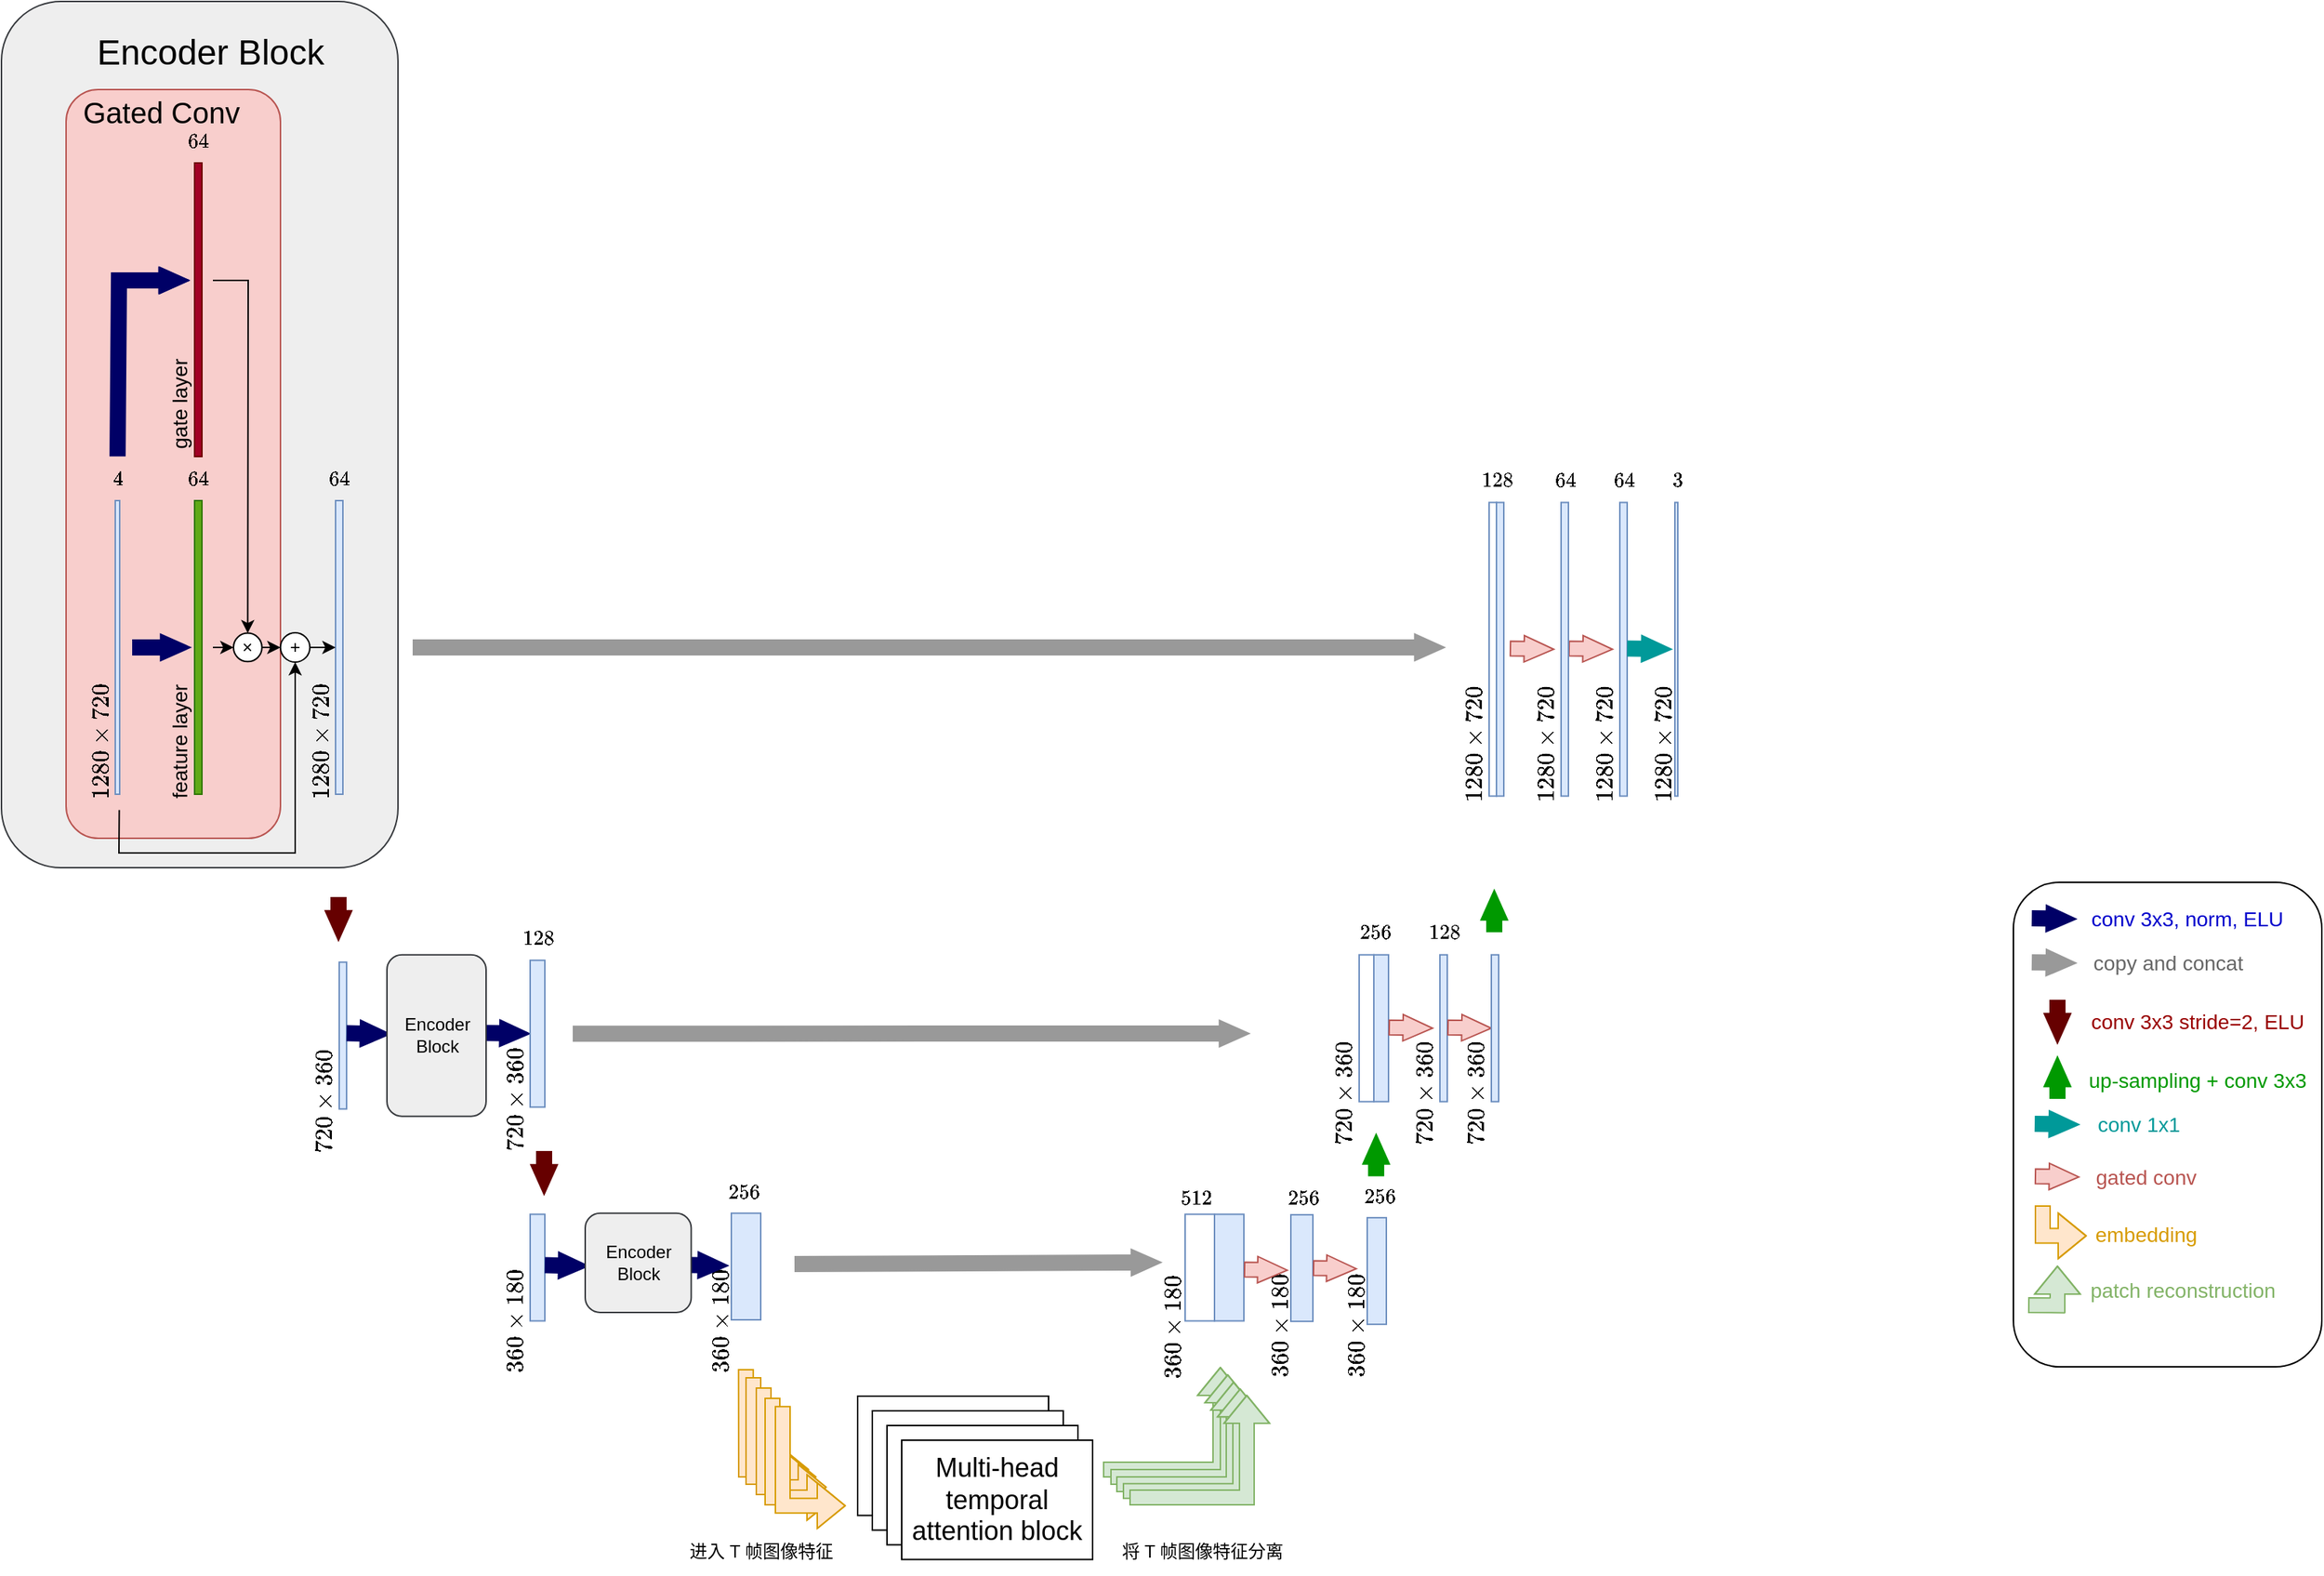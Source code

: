 <mxfile version="26.2.13">
  <diagram name="Page-1" id="Zg2J0i8kcsBhqcDElQuv">
    <mxGraphModel dx="2328" dy="1965" grid="1" gridSize="10" guides="1" tooltips="1" connect="1" arrows="1" fold="1" page="1" pageScale="1" pageWidth="850" pageHeight="1100" math="1" shadow="0">
      <root>
        <mxCell id="0" />
        <mxCell id="1" parent="0" />
        <mxCell id="Tz_JqktS7xw3t4ZceVOu-22" value="" style="rounded=1;whiteSpace=wrap;html=1;fillColor=#eeeeee;strokeColor=#36393d;" vertex="1" parent="1">
          <mxGeometry x="-90" y="-260" width="270" height="590" as="geometry" />
        </mxCell>
        <mxCell id="Tz_JqktS7xw3t4ZceVOu-44" value="" style="rounded=1;whiteSpace=wrap;html=1;fillColor=#f8cecc;strokeColor=#b85450;" vertex="1" parent="1">
          <mxGeometry x="-46" y="-200" width="146" height="510" as="geometry" />
        </mxCell>
        <mxCell id="Tz_JqktS7xw3t4ZceVOu-37" value="&lt;div style=&quot;font-size: 14px;&quot;&gt;$$360 \times 180$$&lt;/div&gt;" style="text;html=1;align=center;verticalAlign=middle;resizable=0;points=[];autosize=1;strokeColor=none;fillColor=none;rotation=-90;" vertex="1" parent="1">
          <mxGeometry x="325" y="624.12" width="150" height="30" as="geometry" />
        </mxCell>
        <mxCell id="kov3exJGOiLsOatTBzYe-371" value="" style="rounded=1;whiteSpace=wrap;html=1;fillColor=none;" parent="1" vertex="1">
          <mxGeometry x="1280" y="340" width="210" height="330" as="geometry" />
        </mxCell>
        <mxCell id="kov3exJGOiLsOatTBzYe-10" value="" style="shape=flexArrow;endArrow=classic;html=1;rounded=0;fillColor=#000066;strokeColor=#000066;endWidth=7;endSize=6.38;" parent="1" edge="1">
          <mxGeometry width="50" height="50" relative="1" as="geometry">
            <mxPoint x="-1" y="180" as="sourcePoint" />
            <mxPoint x="39" y="180" as="targetPoint" />
          </mxGeometry>
        </mxCell>
        <mxCell id="kov3exJGOiLsOatTBzYe-54" value="" style="shape=flexArrow;endArrow=classic;html=1;rounded=0;fillColor=#000066;strokeColor=#000066;endWidth=7;endSize=6.38;entryX=0;entryY=0.5;entryDx=0;entryDy=0;" parent="1" edge="1">
          <mxGeometry width="50" height="50" relative="1" as="geometry">
            <mxPoint x="240" y="442.62" as="sourcePoint" />
            <mxPoint x="270" y="443.12" as="targetPoint" />
          </mxGeometry>
        </mxCell>
        <mxCell id="kov3exJGOiLsOatTBzYe-76" value="" style="shape=flexArrow;endArrow=classic;html=1;rounded=0;fillColor=#999999;strokeColor=#999999;endWidth=7;endSize=6.38;entryX=0.942;entryY=-0.167;entryDx=0;entryDy=0;entryPerimeter=0;" parent="1" edge="1" target="kov3exJGOiLsOatTBzYe-335">
          <mxGeometry width="50" height="50" relative="1" as="geometry">
            <mxPoint x="190" y="180" as="sourcePoint" />
            <mxPoint x="800" y="180" as="targetPoint" />
          </mxGeometry>
        </mxCell>
        <mxCell id="kov3exJGOiLsOatTBzYe-89" value="$$128$$" style="text;html=1;align=center;verticalAlign=middle;resizable=0;points=[];autosize=1;strokeColor=none;fillColor=none;rotation=0;" parent="1" vertex="1">
          <mxGeometry x="240" y="363.12" width="70" height="30" as="geometry" />
        </mxCell>
        <mxCell id="kov3exJGOiLsOatTBzYe-91" value="&lt;div style=&quot;font-size: 14px;&quot;&gt;$$720\times 360$$&lt;/div&gt;" style="text;html=1;align=center;verticalAlign=middle;resizable=0;points=[];autosize=1;strokeColor=none;fillColor=none;rotation=-90;" parent="1" vertex="1">
          <mxGeometry x="60" y="474.37" width="140" height="30" as="geometry" />
        </mxCell>
        <mxCell id="kov3exJGOiLsOatTBzYe-102" value="" style="shape=flexArrow;endArrow=classic;html=1;rounded=0;fillColor=#999999;strokeColor=#999999;endWidth=7;endSize=6.38;" parent="1" edge="1">
          <mxGeometry width="50" height="50" relative="1" as="geometry">
            <mxPoint x="299" y="443.12" as="sourcePoint" />
            <mxPoint x="760" y="443" as="targetPoint" />
          </mxGeometry>
        </mxCell>
        <mxCell id="kov3exJGOiLsOatTBzYe-146" value="" style="rounded=0;whiteSpace=wrap;html=1;fillColor=#FFFFFF;strokeColor=#6c8ebf;" parent="1" vertex="1">
          <mxGeometry x="923" y="81.25" width="5" height="200" as="geometry" />
        </mxCell>
        <mxCell id="kov3exJGOiLsOatTBzYe-149" value="" style="rounded=0;whiteSpace=wrap;html=1;fillColor=#dae8fc;strokeColor=#6c8ebf;" parent="1" vertex="1">
          <mxGeometry x="270" y="393.12" width="10" height="100" as="geometry" />
        </mxCell>
        <mxCell id="kov3exJGOiLsOatTBzYe-150" value="&lt;div style=&quot;font-size: 14px;&quot;&gt;$$720\times 360$$&lt;/div&gt;" style="text;html=1;align=center;verticalAlign=middle;resizable=0;points=[];autosize=1;strokeColor=none;fillColor=none;rotation=-90;" parent="1" vertex="1">
          <mxGeometry x="190" y="473.12" width="140" height="30" as="geometry" />
        </mxCell>
        <mxCell id="kov3exJGOiLsOatTBzYe-176" value="" style="rounded=0;whiteSpace=wrap;html=1;fillColor=#dae8fc;strokeColor=#6c8ebf;" parent="1" vertex="1">
          <mxGeometry x="140" y="394.37" width="5" height="100" as="geometry" />
        </mxCell>
        <mxCell id="kov3exJGOiLsOatTBzYe-294" value="" style="rounded=0;whiteSpace=wrap;html=1;fillColor=#FFFFFF;strokeColor=#6c8ebf;" parent="1" vertex="1">
          <mxGeometry x="834.5" y="389.37" width="10" height="100" as="geometry" />
        </mxCell>
        <mxCell id="kov3exJGOiLsOatTBzYe-295" value="" style="rounded=0;whiteSpace=wrap;html=1;fillColor=#dae8fc;strokeColor=#6c8ebf;" parent="1" vertex="1">
          <mxGeometry x="844.5" y="389.37" width="10" height="100" as="geometry" />
        </mxCell>
        <mxCell id="kov3exJGOiLsOatTBzYe-296" value="$$256$$" style="text;html=1;align=center;verticalAlign=middle;resizable=0;points=[];autosize=1;strokeColor=none;fillColor=none;rotation=0;" parent="1" vertex="1">
          <mxGeometry x="809.5" y="359.37" width="70" height="30" as="geometry" />
        </mxCell>
        <mxCell id="kov3exJGOiLsOatTBzYe-297" value="&lt;div style=&quot;font-size: 14px;&quot;&gt;$$720\times 360$$&lt;/div&gt;" style="text;html=1;align=center;verticalAlign=middle;resizable=0;points=[];autosize=1;strokeColor=none;fillColor=none;rotation=-90;" parent="1" vertex="1">
          <mxGeometry x="754.5" y="469.37" width="140" height="30" as="geometry" />
        </mxCell>
        <mxCell id="kov3exJGOiLsOatTBzYe-298" value="" style="shape=flexArrow;endArrow=classic;html=1;rounded=0;fillColor=#f8cecc;strokeColor=#b85450;endWidth=7;endSize=6.38;entryX=0;entryY=0.5;entryDx=0;entryDy=0;" parent="1" edge="1">
          <mxGeometry width="50" height="50" relative="1" as="geometry">
            <mxPoint x="854.5" y="438.87" as="sourcePoint" />
            <mxPoint x="885" y="439.37" as="targetPoint" />
          </mxGeometry>
        </mxCell>
        <mxCell id="kov3exJGOiLsOatTBzYe-302" value="&lt;div style=&quot;font-size: 14px;&quot;&gt;$$720\times 360$$&lt;/div&gt;" style="text;html=1;align=center;verticalAlign=middle;resizable=0;points=[];autosize=1;strokeColor=none;fillColor=none;rotation=-90;" parent="1" vertex="1">
          <mxGeometry x="809.5" y="469.37" width="140" height="30" as="geometry" />
        </mxCell>
        <mxCell id="kov3exJGOiLsOatTBzYe-309" value="" style="rounded=0;whiteSpace=wrap;html=1;fillColor=#dae8fc;strokeColor=#6c8ebf;" parent="1" vertex="1">
          <mxGeometry x="889.5" y="389.37" width="5" height="100" as="geometry" />
        </mxCell>
        <mxCell id="kov3exJGOiLsOatTBzYe-311" value="$$128$$" style="text;html=1;align=center;verticalAlign=middle;resizable=0;points=[];autosize=1;strokeColor=none;fillColor=none;rotation=0;" parent="1" vertex="1">
          <mxGeometry x="857" y="359.37" width="70" height="30" as="geometry" />
        </mxCell>
        <mxCell id="kov3exJGOiLsOatTBzYe-312" value="" style="shape=flexArrow;endArrow=classic;html=1;rounded=0;fillColor=#f8cecc;strokeColor=#b85450;endWidth=7;endSize=6.38;entryX=0;entryY=0.5;entryDx=0;entryDy=0;" parent="1" edge="1">
          <mxGeometry width="50" height="50" relative="1" as="geometry">
            <mxPoint x="894.5" y="438.87" as="sourcePoint" />
            <mxPoint x="925" y="439.37" as="targetPoint" />
          </mxGeometry>
        </mxCell>
        <mxCell id="kov3exJGOiLsOatTBzYe-321" value="&lt;div style=&quot;font-size: 14px;&quot;&gt;$$720\times 360$$&lt;/div&gt;" style="text;html=1;align=center;verticalAlign=middle;resizable=0;points=[];autosize=1;strokeColor=none;fillColor=none;rotation=-90;" parent="1" vertex="1">
          <mxGeometry x="844.5" y="469.37" width="140" height="30" as="geometry" />
        </mxCell>
        <mxCell id="kov3exJGOiLsOatTBzYe-322" value="" style="rounded=0;whiteSpace=wrap;html=1;fillColor=#dae8fc;strokeColor=#6c8ebf;" parent="1" vertex="1">
          <mxGeometry x="924.5" y="389.37" width="5" height="100" as="geometry" />
        </mxCell>
        <mxCell id="kov3exJGOiLsOatTBzYe-326" value="" style="rounded=0;whiteSpace=wrap;html=1;fillColor=#dae8fc;strokeColor=#6c8ebf;" parent="1" vertex="1">
          <mxGeometry x="928" y="81.25" width="5" height="200" as="geometry" />
        </mxCell>
        <mxCell id="kov3exJGOiLsOatTBzYe-327" value="" style="shape=flexArrow;endArrow=classic;html=1;rounded=0;fillColor=#009900;strokeColor=#009900;endWidth=7;endSize=6.38;" parent="1" edge="1">
          <mxGeometry width="50" height="50" relative="1" as="geometry">
            <mxPoint x="926.5" y="374" as="sourcePoint" />
            <mxPoint x="926.5" y="345" as="targetPoint" />
          </mxGeometry>
        </mxCell>
        <mxCell id="kov3exJGOiLsOatTBzYe-329" value="$$128$$" style="text;html=1;align=center;verticalAlign=middle;resizable=0;points=[];autosize=1;strokeColor=none;fillColor=none;rotation=0;" parent="1" vertex="1">
          <mxGeometry x="893" y="51.25" width="70" height="30" as="geometry" />
        </mxCell>
        <mxCell id="kov3exJGOiLsOatTBzYe-331" value="" style="shape=flexArrow;endArrow=classic;html=1;rounded=0;fillColor=#f8cecc;strokeColor=#b85450;endWidth=7;endSize=6.38;entryX=0;entryY=0.5;entryDx=0;entryDy=0;" parent="1" edge="1">
          <mxGeometry width="50" height="50" relative="1" as="geometry">
            <mxPoint x="937" y="180.75" as="sourcePoint" />
            <mxPoint x="967.5" y="181.25" as="targetPoint" />
          </mxGeometry>
        </mxCell>
        <mxCell id="kov3exJGOiLsOatTBzYe-334" value="" style="shape=flexArrow;endArrow=classic;html=1;rounded=0;fillColor=#f8cecc;strokeColor=#b85450;endWidth=7;endSize=6.38;entryX=0;entryY=0.5;entryDx=0;entryDy=0;" parent="1" edge="1">
          <mxGeometry width="50" height="50" relative="1" as="geometry">
            <mxPoint x="977" y="180.75" as="sourcePoint" />
            <mxPoint x="1007.5" y="181.25" as="targetPoint" />
          </mxGeometry>
        </mxCell>
        <mxCell id="kov3exJGOiLsOatTBzYe-335" value="&lt;span style=&quot;font-size: 14px;&quot;&gt;$$1280 \times 720$$&lt;/span&gt;" style="text;html=1;align=center;verticalAlign=middle;resizable=0;points=[];autosize=1;strokeColor=none;fillColor=none;rotation=-90;" parent="1" vertex="1">
          <mxGeometry x="838" y="231.25" width="150" height="30" as="geometry" />
        </mxCell>
        <mxCell id="kov3exJGOiLsOatTBzYe-339" value="" style="rounded=0;whiteSpace=wrap;html=1;fillColor=#dae8fc;strokeColor=#6c8ebf;" parent="1" vertex="1">
          <mxGeometry x="972" y="81.25" width="5" height="200" as="geometry" />
        </mxCell>
        <mxCell id="kov3exJGOiLsOatTBzYe-340" value="&lt;span style=&quot;font-size: 14px;&quot;&gt;$$1280 \times 720$$&lt;/span&gt;" style="text;html=1;align=center;verticalAlign=middle;resizable=0;points=[];autosize=1;strokeColor=none;fillColor=none;rotation=-90;" parent="1" vertex="1">
          <mxGeometry x="887" y="231.25" width="150" height="30" as="geometry" />
        </mxCell>
        <mxCell id="kov3exJGOiLsOatTBzYe-344" value="&lt;span style=&quot;font-size: 14px;&quot;&gt;$$1280 \times 720$$&lt;/span&gt;" style="text;html=1;align=center;verticalAlign=middle;resizable=0;points=[];autosize=1;strokeColor=none;fillColor=none;rotation=-90;" parent="1" vertex="1">
          <mxGeometry x="927" y="231.25" width="150" height="30" as="geometry" />
        </mxCell>
        <mxCell id="kov3exJGOiLsOatTBzYe-345" value="" style="rounded=0;whiteSpace=wrap;html=1;fillColor=#dae8fc;strokeColor=#6c8ebf;" parent="1" vertex="1">
          <mxGeometry x="1012" y="81.25" width="5" height="200" as="geometry" />
        </mxCell>
        <mxCell id="kov3exJGOiLsOatTBzYe-349" value="" style="shape=flexArrow;endArrow=classic;html=1;rounded=0;fillColor=#009999;strokeColor=#009999;endWidth=7;endSize=6.38;entryX=0;entryY=0.5;entryDx=0;entryDy=0;" parent="1" edge="1">
          <mxGeometry width="50" height="50" relative="1" as="geometry">
            <mxPoint x="1017" y="180.75" as="sourcePoint" />
            <mxPoint x="1047.5" y="181.25" as="targetPoint" />
          </mxGeometry>
        </mxCell>
        <mxCell id="kov3exJGOiLsOatTBzYe-350" value="" style="rounded=0;whiteSpace=wrap;html=1;fillColor=#dae8fc;strokeColor=#6c8ebf;" parent="1" vertex="1">
          <mxGeometry x="1049.5" y="81.25" width="2" height="200" as="geometry" />
        </mxCell>
        <mxCell id="kov3exJGOiLsOatTBzYe-351" value="$$64$$" style="text;html=1;align=center;verticalAlign=middle;resizable=0;points=[];autosize=1;strokeColor=none;fillColor=none;rotation=0;" parent="1" vertex="1">
          <mxGeometry x="944.5" y="51.25" width="60" height="30" as="geometry" />
        </mxCell>
        <mxCell id="kov3exJGOiLsOatTBzYe-352" value="$$64$$" style="text;html=1;align=center;verticalAlign=middle;resizable=0;points=[];autosize=1;strokeColor=none;fillColor=none;rotation=0;" parent="1" vertex="1">
          <mxGeometry x="984.5" y="51.25" width="60" height="30" as="geometry" />
        </mxCell>
        <mxCell id="kov3exJGOiLsOatTBzYe-353" value="$$3$$" style="text;html=1;align=center;verticalAlign=middle;resizable=0;points=[];autosize=1;strokeColor=none;fillColor=none;rotation=0;" parent="1" vertex="1">
          <mxGeometry x="1020.5" y="51.25" width="60" height="30" as="geometry" />
        </mxCell>
        <mxCell id="kov3exJGOiLsOatTBzYe-354" value="" style="shape=flexArrow;endArrow=classic;html=1;rounded=0;fillColor=#000066;strokeColor=#000066;endWidth=7;endSize=6.38;entryX=0;entryY=0.5;entryDx=0;entryDy=0;" parent="1" edge="1">
          <mxGeometry width="50" height="50" relative="1" as="geometry">
            <mxPoint x="1292.5" y="364.5" as="sourcePoint" />
            <mxPoint x="1323" y="365" as="targetPoint" />
          </mxGeometry>
        </mxCell>
        <mxCell id="kov3exJGOiLsOatTBzYe-355" value="" style="shape=flexArrow;endArrow=classic;html=1;rounded=0;fillColor=#999999;strokeColor=#999999;endWidth=7;endSize=6.38;entryX=0;entryY=0.5;entryDx=0;entryDy=0;" parent="1" edge="1">
          <mxGeometry width="50" height="50" relative="1" as="geometry">
            <mxPoint x="1292.5" y="394.5" as="sourcePoint" />
            <mxPoint x="1323" y="395" as="targetPoint" />
          </mxGeometry>
        </mxCell>
        <mxCell id="kov3exJGOiLsOatTBzYe-357" value="" style="shape=flexArrow;endArrow=classic;html=1;rounded=0;fillColor=#660000;strokeColor=#660000;endWidth=7;endSize=6.38;" parent="1" edge="1">
          <mxGeometry width="50" height="50" relative="1" as="geometry">
            <mxPoint x="1310" y="420" as="sourcePoint" />
            <mxPoint x="1310" y="450" as="targetPoint" />
          </mxGeometry>
        </mxCell>
        <mxCell id="kov3exJGOiLsOatTBzYe-358" value="" style="shape=flexArrow;endArrow=classic;html=1;rounded=0;fillColor=#009900;strokeColor=#009900;endWidth=7;endSize=6.38;" parent="1" edge="1">
          <mxGeometry width="50" height="50" relative="1" as="geometry">
            <mxPoint x="1310" y="487.5" as="sourcePoint" />
            <mxPoint x="1310" y="458.5" as="targetPoint" />
          </mxGeometry>
        </mxCell>
        <mxCell id="kov3exJGOiLsOatTBzYe-359" value="" style="shape=flexArrow;endArrow=classic;html=1;rounded=0;fillColor=#009999;strokeColor=#009999;endWidth=7;endSize=6.38;entryX=0;entryY=0.5;entryDx=0;entryDy=0;" parent="1" edge="1">
          <mxGeometry width="50" height="50" relative="1" as="geometry">
            <mxPoint x="1294.5" y="504.5" as="sourcePoint" />
            <mxPoint x="1325" y="505" as="targetPoint" />
          </mxGeometry>
        </mxCell>
        <mxCell id="kov3exJGOiLsOatTBzYe-362" value="&lt;span style=&quot;font-size: 14px;&quot;&gt;$$1280 \times 720$$&lt;/span&gt;" style="text;html=1;align=center;verticalAlign=middle;resizable=0;points=[];autosize=1;strokeColor=none;fillColor=none;rotation=-90;" parent="1" vertex="1">
          <mxGeometry x="967" y="231.25" width="150" height="30" as="geometry" />
        </mxCell>
        <mxCell id="kov3exJGOiLsOatTBzYe-363" value="&lt;font color=&quot;#0000cc&quot; style=&quot;font-size: 14px;&quot;&gt;conv 3x3, norm, ELU&lt;/font&gt;" style="text;html=1;align=center;verticalAlign=middle;resizable=0;points=[];autosize=1;strokeColor=none;fillColor=none;" parent="1" vertex="1">
          <mxGeometry x="1322.5" y="350" width="150" height="30" as="geometry" />
        </mxCell>
        <mxCell id="kov3exJGOiLsOatTBzYe-364" value="&lt;font style=&quot;font-size: 14px;&quot; color=&quot;#666666&quot;&gt;copy and concat&lt;br&gt;&lt;/font&gt;" style="text;html=1;align=center;verticalAlign=middle;resizable=0;points=[];autosize=1;strokeColor=none;fillColor=none;" parent="1" vertex="1">
          <mxGeometry x="1320" y="380" width="130" height="30" as="geometry" />
        </mxCell>
        <mxCell id="kov3exJGOiLsOatTBzYe-365" value="&lt;font color=&quot;#990000&quot; style=&quot;font-size: 14px;&quot;&gt;conv 3x3 stride=2, ELU&lt;/font&gt;&lt;font color=&quot;#990000&quot; style=&quot;font-size: 14px;&quot;&gt;&lt;br&gt;&lt;/font&gt;" style="text;html=1;align=center;verticalAlign=middle;resizable=0;points=[];autosize=1;strokeColor=none;fillColor=none;" parent="1" vertex="1">
          <mxGeometry x="1320" y="420" width="170" height="30" as="geometry" />
        </mxCell>
        <mxCell id="kov3exJGOiLsOatTBzYe-366" value="&lt;font color=&quot;#009900&quot; style=&quot;font-size: 14px;&quot;&gt;up-sampling + conv 3x3&lt;/font&gt;" style="text;html=1;align=center;verticalAlign=middle;resizable=0;points=[];autosize=1;strokeColor=none;fillColor=none;" parent="1" vertex="1">
          <mxGeometry x="1320" y="460" width="170" height="30" as="geometry" />
        </mxCell>
        <mxCell id="kov3exJGOiLsOatTBzYe-367" value="&lt;font color=&quot;#009999&quot; style=&quot;font-size: 14px;&quot;&gt;conv 1x1&lt;br&gt;&lt;/font&gt;" style="text;html=1;align=center;verticalAlign=middle;resizable=0;points=[];autosize=1;strokeColor=none;fillColor=none;" parent="1" vertex="1">
          <mxGeometry x="1325" y="490" width="80" height="30" as="geometry" />
        </mxCell>
        <mxCell id="Tz_JqktS7xw3t4ZceVOu-1" value="" style="group" vertex="1" connectable="0" parent="1">
          <mxGeometry x="-41" y="50" width="185" height="281.25" as="geometry" />
        </mxCell>
        <mxCell id="kov3exJGOiLsOatTBzYe-4" value="&lt;font style=&quot;font-size: 14px;&quot;&gt;$$1280 \times 720$$&lt;/font&gt;" style="text;html=1;align=center;verticalAlign=middle;resizable=0;points=[];autosize=1;strokeColor=none;fillColor=none;rotation=-90;" parent="Tz_JqktS7xw3t4ZceVOu-1" vertex="1">
          <mxGeometry x="-56.5" y="180" width="150" height="30" as="geometry" />
        </mxCell>
        <mxCell id="kov3exJGOiLsOatTBzYe-5" value="$$4$$" style="text;html=1;align=center;verticalAlign=middle;resizable=0;points=[];autosize=1;strokeColor=none;fillColor=none;rotation=0;" parent="Tz_JqktS7xw3t4ZceVOu-1" vertex="1">
          <mxGeometry width="60" height="30" as="geometry" />
        </mxCell>
        <mxCell id="kov3exJGOiLsOatTBzYe-114" value="" style="rounded=0;whiteSpace=wrap;html=1;fillColor=#dae8fc;strokeColor=#6c8ebf;" parent="Tz_JqktS7xw3t4ZceVOu-1" vertex="1">
          <mxGeometry x="28.5" y="30" width="3" height="200" as="geometry" />
        </mxCell>
        <mxCell id="kov3exJGOiLsOatTBzYe-63" value="" style="shape=flexArrow;endArrow=classic;html=1;rounded=0;fillColor=#660000;strokeColor=#660000;endWidth=7;endSize=6.38;" parent="1" edge="1">
          <mxGeometry width="50" height="50" relative="1" as="geometry">
            <mxPoint x="139.5" y="350" as="sourcePoint" />
            <mxPoint x="139.5" y="380" as="targetPoint" />
          </mxGeometry>
        </mxCell>
        <mxCell id="Tz_JqktS7xw3t4ZceVOu-4" value="" style="group" vertex="1" connectable="0" parent="1">
          <mxGeometry x="110" y="50" width="60" height="270" as="geometry" />
        </mxCell>
        <mxCell id="kov3exJGOiLsOatTBzYe-77" value="$$64$$" style="text;html=1;align=center;verticalAlign=middle;resizable=0;points=[];autosize=1;strokeColor=none;fillColor=none;rotation=0;" parent="Tz_JqktS7xw3t4ZceVOu-4" vertex="1">
          <mxGeometry width="60" height="30" as="geometry" />
        </mxCell>
        <mxCell id="kov3exJGOiLsOatTBzYe-147" value="&lt;span style=&quot;font-size: 14px;&quot;&gt;$$1280 \times 720$$&lt;/span&gt;" style="text;html=1;align=center;verticalAlign=middle;resizable=0;points=[];autosize=1;strokeColor=none;fillColor=none;rotation=-90;" parent="Tz_JqktS7xw3t4ZceVOu-4" vertex="1">
          <mxGeometry x="-57.5" y="180" width="150" height="30" as="geometry" />
        </mxCell>
        <mxCell id="kov3exJGOiLsOatTBzYe-330" value="" style="rounded=0;whiteSpace=wrap;html=1;fillColor=#dae8fc;strokeColor=#6c8ebf;" parent="Tz_JqktS7xw3t4ZceVOu-4" vertex="1">
          <mxGeometry x="27.5" y="30" width="5" height="200" as="geometry" />
        </mxCell>
        <mxCell id="Tz_JqktS7xw3t4ZceVOu-20" value="×" style="ellipse;whiteSpace=wrap;html=1;aspect=fixed;" vertex="1" parent="Tz_JqktS7xw3t4ZceVOu-4">
          <mxGeometry x="-42" y="120.31" width="19.37" height="19.37" as="geometry" />
        </mxCell>
        <mxCell id="Tz_JqktS7xw3t4ZceVOu-6" value="" style="group" vertex="1" connectable="0" parent="1">
          <mxGeometry x="14" y="50" width="140" height="275" as="geometry" />
        </mxCell>
        <mxCell id="Tz_JqktS7xw3t4ZceVOu-7" value="$$64$$" style="text;html=1;align=center;verticalAlign=middle;resizable=0;points=[];autosize=1;strokeColor=none;fillColor=none;rotation=0;" vertex="1" parent="Tz_JqktS7xw3t4ZceVOu-6">
          <mxGeometry width="60" height="30" as="geometry" />
        </mxCell>
        <mxCell id="Tz_JqktS7xw3t4ZceVOu-8" value="&lt;span style=&quot;font-size: 14px;&quot;&gt;feature layer&lt;/span&gt;" style="text;html=1;align=center;verticalAlign=middle;resizable=0;points=[];autosize=1;strokeColor=none;fillColor=none;rotation=-90;" vertex="1" parent="Tz_JqktS7xw3t4ZceVOu-6">
          <mxGeometry x="-32.5" y="180" width="100" height="30" as="geometry" />
        </mxCell>
        <mxCell id="Tz_JqktS7xw3t4ZceVOu-9" value="" style="rounded=0;whiteSpace=wrap;html=1;fillColor=#60a917;strokeColor=#2D7600;fontColor=#ffffff;" vertex="1" parent="Tz_JqktS7xw3t4ZceVOu-6">
          <mxGeometry x="27.5" y="30" width="5" height="200" as="geometry" />
        </mxCell>
        <mxCell id="Tz_JqktS7xw3t4ZceVOu-48" value="+" style="ellipse;whiteSpace=wrap;html=1;aspect=fixed;" vertex="1" parent="Tz_JqktS7xw3t4ZceVOu-6">
          <mxGeometry x="86" y="120" width="20" height="20" as="geometry" />
        </mxCell>
        <mxCell id="Tz_JqktS7xw3t4ZceVOu-10" value="" style="group" vertex="1" connectable="0" parent="1">
          <mxGeometry x="14" y="-180" width="60" height="270" as="geometry" />
        </mxCell>
        <mxCell id="Tz_JqktS7xw3t4ZceVOu-11" value="$$64$$" style="text;html=1;align=center;verticalAlign=middle;resizable=0;points=[];autosize=1;strokeColor=none;fillColor=none;rotation=0;" vertex="1" parent="Tz_JqktS7xw3t4ZceVOu-10">
          <mxGeometry width="60" height="30" as="geometry" />
        </mxCell>
        <mxCell id="Tz_JqktS7xw3t4ZceVOu-12" value="&lt;span style=&quot;font-size: 14px;&quot;&gt;gate layer&lt;/span&gt;" style="text;html=1;align=center;verticalAlign=middle;resizable=0;points=[];autosize=1;strokeColor=none;fillColor=none;rotation=-90;" vertex="1" parent="Tz_JqktS7xw3t4ZceVOu-10">
          <mxGeometry x="-22.5" y="180" width="80" height="30" as="geometry" />
        </mxCell>
        <mxCell id="Tz_JqktS7xw3t4ZceVOu-13" value="" style="rounded=0;whiteSpace=wrap;html=1;fillColor=#a20025;strokeColor=#6F0000;fontColor=#ffffff;" vertex="1" parent="Tz_JqktS7xw3t4ZceVOu-10">
          <mxGeometry x="27.5" y="30" width="5" height="200" as="geometry" />
        </mxCell>
        <mxCell id="Tz_JqktS7xw3t4ZceVOu-45" value="&lt;font style=&quot;font-size: 20px;&quot;&gt;Gated Conv&lt;/font&gt;" style="text;html=1;align=center;verticalAlign=middle;whiteSpace=wrap;rounded=0;" vertex="1" parent="Tz_JqktS7xw3t4ZceVOu-10">
          <mxGeometry x="-50" y="-20" width="110" height="30" as="geometry" />
        </mxCell>
        <mxCell id="Tz_JqktS7xw3t4ZceVOu-14" value="" style="shape=flexArrow;endArrow=classic;html=1;rounded=0;fillColor=#000066;strokeColor=#000066;endWidth=7;endSize=6.38;exitX=0.501;exitY=-0.004;exitDx=0;exitDy=0;exitPerimeter=0;" edge="1" parent="1" source="kov3exJGOiLsOatTBzYe-5">
          <mxGeometry width="50" height="50" relative="1" as="geometry">
            <mxPoint x="-152" y="-90.0" as="sourcePoint" />
            <mxPoint x="38" y="-70" as="targetPoint" />
            <Array as="points">
              <mxPoint x="-10" y="-70" />
            </Array>
          </mxGeometry>
        </mxCell>
        <mxCell id="Tz_JqktS7xw3t4ZceVOu-17" value="" style="endArrow=classic;html=1;rounded=0;entryX=0.5;entryY=0;entryDx=0;entryDy=0;" edge="1" parent="1" target="Tz_JqktS7xw3t4ZceVOu-20">
          <mxGeometry width="50" height="50" relative="1" as="geometry">
            <mxPoint x="54" y="-70" as="sourcePoint" />
            <mxPoint x="79" y="180" as="targetPoint" />
            <Array as="points">
              <mxPoint x="78" y="-70" />
            </Array>
          </mxGeometry>
        </mxCell>
        <mxCell id="Tz_JqktS7xw3t4ZceVOu-19" value="" style="endArrow=classic;html=1;rounded=0;" edge="1" parent="1" source="Tz_JqktS7xw3t4ZceVOu-20">
          <mxGeometry width="50" height="50" relative="1" as="geometry">
            <mxPoint x="65" y="180" as="sourcePoint" />
            <mxPoint x="100" y="180" as="targetPoint" />
          </mxGeometry>
        </mxCell>
        <mxCell id="Tz_JqktS7xw3t4ZceVOu-21" value="" style="endArrow=classic;html=1;rounded=0;" edge="1" parent="1" target="Tz_JqktS7xw3t4ZceVOu-20">
          <mxGeometry width="50" height="50" relative="1" as="geometry">
            <mxPoint x="54" y="180" as="sourcePoint" />
            <mxPoint x="129" y="180" as="targetPoint" />
          </mxGeometry>
        </mxCell>
        <mxCell id="Tz_JqktS7xw3t4ZceVOu-23" value="Encoder Block" style="text;html=1;align=center;verticalAlign=middle;whiteSpace=wrap;rounded=0;fontSize=24;" vertex="1" parent="1">
          <mxGeometry x="-35" y="-240" width="175" height="30" as="geometry" />
        </mxCell>
        <mxCell id="Tz_JqktS7xw3t4ZceVOu-31" value="" style="shape=flexArrow;endArrow=classic;html=1;rounded=0;fillColor=#000066;strokeColor=#000066;endWidth=7;endSize=6.38;entryX=0;entryY=0.5;entryDx=0;entryDy=0;" edge="1" parent="1">
          <mxGeometry width="50" height="50" relative="1" as="geometry">
            <mxPoint x="145" y="442.81" as="sourcePoint" />
            <mxPoint x="175" y="443.31" as="targetPoint" />
          </mxGeometry>
        </mxCell>
        <mxCell id="Tz_JqktS7xw3t4ZceVOu-32" value="Encoder&lt;div&gt;Block&lt;/div&gt;" style="rounded=1;whiteSpace=wrap;html=1;fillColor=#eeeeee;strokeColor=#36393d;" vertex="1" parent="1">
          <mxGeometry x="172.5" y="389.37" width="67.5" height="110" as="geometry" />
        </mxCell>
        <mxCell id="Tz_JqktS7xw3t4ZceVOu-33" value="" style="shape=flexArrow;endArrow=classic;html=1;rounded=0;fillColor=#000066;strokeColor=#000066;endWidth=7;endSize=6.38;entryX=0;entryY=0.5;entryDx=0;entryDy=0;" edge="1" parent="1">
          <mxGeometry width="50" height="50" relative="1" as="geometry">
            <mxPoint x="375" y="600.62" as="sourcePoint" />
            <mxPoint x="405" y="601.12" as="targetPoint" />
          </mxGeometry>
        </mxCell>
        <mxCell id="Tz_JqktS7xw3t4ZceVOu-34" value="$$256$$" style="text;html=1;align=center;verticalAlign=middle;resizable=0;points=[];autosize=1;strokeColor=none;fillColor=none;rotation=0;" vertex="1" parent="1">
          <mxGeometry x="380" y="536.12" width="70" height="30" as="geometry" />
        </mxCell>
        <mxCell id="Tz_JqktS7xw3t4ZceVOu-35" value="&lt;div style=&quot;font-size: 14px;&quot;&gt;$$360 \times 180$$&lt;/div&gt;" style="text;html=1;align=center;verticalAlign=middle;resizable=0;points=[];autosize=1;strokeColor=none;fillColor=none;rotation=-90;" vertex="1" parent="1">
          <mxGeometry x="185" y="624.12" width="150" height="30" as="geometry" />
        </mxCell>
        <mxCell id="Tz_JqktS7xw3t4ZceVOu-38" value="" style="rounded=0;whiteSpace=wrap;html=1;fillColor=#dae8fc;strokeColor=#6c8ebf;" vertex="1" parent="1">
          <mxGeometry x="270" y="566.12" width="10" height="72.63" as="geometry" />
        </mxCell>
        <mxCell id="Tz_JqktS7xw3t4ZceVOu-39" value="" style="shape=flexArrow;endArrow=classic;html=1;rounded=0;fillColor=#660000;strokeColor=#660000;endWidth=7;endSize=6.38;" edge="1" parent="1">
          <mxGeometry width="50" height="50" relative="1" as="geometry">
            <mxPoint x="279.5" y="523" as="sourcePoint" />
            <mxPoint x="279.5" y="553" as="targetPoint" />
          </mxGeometry>
        </mxCell>
        <mxCell id="Tz_JqktS7xw3t4ZceVOu-40" value="" style="shape=flexArrow;endArrow=classic;html=1;rounded=0;fillColor=#000066;strokeColor=#000066;endWidth=7;endSize=6.38;entryX=0;entryY=0.5;entryDx=0;entryDy=0;" edge="1" parent="1">
          <mxGeometry width="50" height="50" relative="1" as="geometry">
            <mxPoint x="280" y="600.81" as="sourcePoint" />
            <mxPoint x="310" y="601.31" as="targetPoint" />
          </mxGeometry>
        </mxCell>
        <mxCell id="Tz_JqktS7xw3t4ZceVOu-41" value="Encoder&lt;div&gt;Block&lt;/div&gt;" style="rounded=1;whiteSpace=wrap;html=1;fillColor=#eeeeee;strokeColor=#36393d;" vertex="1" parent="1">
          <mxGeometry x="307.5" y="565.37" width="72.18" height="67.63" as="geometry" />
        </mxCell>
        <mxCell id="Tz_JqktS7xw3t4ZceVOu-42" value="" style="rounded=0;whiteSpace=wrap;html=1;fillColor=#dae8fc;strokeColor=#6c8ebf;" vertex="1" parent="1">
          <mxGeometry x="407" y="565.37" width="20" height="72.63" as="geometry" />
        </mxCell>
        <mxCell id="Tz_JqktS7xw3t4ZceVOu-46" value="" style="endArrow=classic;html=1;rounded=0;entryX=0.5;entryY=1;entryDx=0;entryDy=0;exitX=0.195;exitY=0.924;exitDx=0;exitDy=0;exitPerimeter=0;" edge="1" parent="1" source="kov3exJGOiLsOatTBzYe-4" target="Tz_JqktS7xw3t4ZceVOu-48">
          <mxGeometry width="50" height="50" relative="1" as="geometry">
            <mxPoint x="-20" y="350" as="sourcePoint" />
            <mxPoint x="-20" y="380" as="targetPoint" />
            <Array as="points">
              <mxPoint x="-10" y="320" />
              <mxPoint x="110" y="320" />
            </Array>
          </mxGeometry>
        </mxCell>
        <mxCell id="Tz_JqktS7xw3t4ZceVOu-49" value="" style="endArrow=classic;html=1;rounded=0;exitX=1;exitY=0.5;exitDx=0;exitDy=0;entryX=0;entryY=0.5;entryDx=0;entryDy=0;" edge="1" parent="1" source="Tz_JqktS7xw3t4ZceVOu-48" target="kov3exJGOiLsOatTBzYe-330">
          <mxGeometry width="50" height="50" relative="1" as="geometry">
            <mxPoint x="10" y="220" as="sourcePoint" />
            <mxPoint x="60" y="170" as="targetPoint" />
          </mxGeometry>
        </mxCell>
        <mxCell id="Tz_JqktS7xw3t4ZceVOu-50" value="&lt;div style=&quot;font-size: 14px;&quot;&gt;$$360 \times 180$$&lt;/div&gt;" style="text;html=1;align=center;verticalAlign=middle;resizable=0;points=[];autosize=1;strokeColor=none;fillColor=none;rotation=-90;" vertex="1" parent="1">
          <mxGeometry x="633" y="628.19" width="150" height="30" as="geometry" />
        </mxCell>
        <mxCell id="Tz_JqktS7xw3t4ZceVOu-51" value="$$512$$" style="text;html=1;align=center;verticalAlign=middle;resizable=0;points=[];autosize=1;strokeColor=none;fillColor=none;rotation=0;" vertex="1" parent="1">
          <mxGeometry x="688" y="540.19" width="70" height="30" as="geometry" />
        </mxCell>
        <mxCell id="Tz_JqktS7xw3t4ZceVOu-54" value="" style="group" vertex="1" connectable="0" parent="1">
          <mxGeometry x="716" y="566.12" width="40" height="72.63" as="geometry" />
        </mxCell>
        <mxCell id="Tz_JqktS7xw3t4ZceVOu-52" value="" style="rounded=0;whiteSpace=wrap;html=1;fillColor=#dae8fc;strokeColor=#6c8ebf;" vertex="1" parent="Tz_JqktS7xw3t4ZceVOu-54">
          <mxGeometry x="20" width="20" height="72.63" as="geometry" />
        </mxCell>
        <mxCell id="Tz_JqktS7xw3t4ZceVOu-53" value="" style="rounded=0;whiteSpace=wrap;html=1;fillColor=#FFFFFF;strokeColor=#6c8ebf;" vertex="1" parent="Tz_JqktS7xw3t4ZceVOu-54">
          <mxGeometry width="20" height="72.63" as="geometry" />
        </mxCell>
        <mxCell id="Tz_JqktS7xw3t4ZceVOu-55" value="&lt;div style=&quot;font-size: 14px;&quot;&gt;$$360 \times 180$$&lt;/div&gt;" style="text;html=1;align=center;verticalAlign=middle;resizable=0;points=[];autosize=1;strokeColor=none;fillColor=none;rotation=-90;" vertex="1" parent="1">
          <mxGeometry x="706" y="627.19" width="150" height="30" as="geometry" />
        </mxCell>
        <mxCell id="Tz_JqktS7xw3t4ZceVOu-56" value="" style="shape=flexArrow;endArrow=classic;html=1;rounded=0;fillColor=#f8cecc;strokeColor=#b85450;endWidth=7;endSize=6.38;entryX=0;entryY=0.5;entryDx=0;entryDy=0;" edge="1" parent="1">
          <mxGeometry width="50" height="50" relative="1" as="geometry">
            <mxPoint x="756" y="603.69" as="sourcePoint" />
            <mxPoint x="786" y="604.19" as="targetPoint" />
          </mxGeometry>
        </mxCell>
        <mxCell id="Tz_JqktS7xw3t4ZceVOu-57" value="$$256$$" style="text;html=1;align=center;verticalAlign=middle;resizable=0;points=[];autosize=1;strokeColor=none;fillColor=none;rotation=0;" vertex="1" parent="1">
          <mxGeometry x="761" y="540.19" width="70" height="30" as="geometry" />
        </mxCell>
        <mxCell id="Tz_JqktS7xw3t4ZceVOu-58" value="" style="rounded=0;whiteSpace=wrap;html=1;fillColor=#dae8fc;strokeColor=#6c8ebf;" vertex="1" parent="1">
          <mxGeometry x="788" y="566.44" width="15" height="72.63" as="geometry" />
        </mxCell>
        <mxCell id="Tz_JqktS7xw3t4ZceVOu-59" value="&lt;div style=&quot;font-size: 14px;&quot;&gt;$$360 \times 180$$&lt;/div&gt;" style="text;html=1;align=center;verticalAlign=middle;resizable=0;points=[];autosize=1;strokeColor=none;fillColor=none;rotation=-90;" vertex="1" parent="1">
          <mxGeometry x="758" y="627.19" width="150" height="30" as="geometry" />
        </mxCell>
        <mxCell id="Tz_JqktS7xw3t4ZceVOu-60" value="" style="shape=flexArrow;endArrow=classic;html=1;rounded=0;fillColor=#f8cecc;strokeColor=#b85450;endWidth=7;endSize=6.38;entryX=0;entryY=0.5;entryDx=0;entryDy=0;" edge="1" parent="1">
          <mxGeometry width="50" height="50" relative="1" as="geometry">
            <mxPoint x="803" y="602.69" as="sourcePoint" />
            <mxPoint x="833" y="603.19" as="targetPoint" />
          </mxGeometry>
        </mxCell>
        <mxCell id="Tz_JqktS7xw3t4ZceVOu-61" value="$$256$$" style="text;html=1;align=center;verticalAlign=middle;resizable=0;points=[];autosize=1;strokeColor=none;fillColor=none;rotation=0;" vertex="1" parent="1">
          <mxGeometry x="813" y="539.19" width="70" height="30" as="geometry" />
        </mxCell>
        <mxCell id="Tz_JqktS7xw3t4ZceVOu-62" value="" style="rounded=0;whiteSpace=wrap;html=1;fillColor=#dae8fc;strokeColor=#6c8ebf;" vertex="1" parent="1">
          <mxGeometry x="840" y="568.44" width="13" height="72.63" as="geometry" />
        </mxCell>
        <mxCell id="Tz_JqktS7xw3t4ZceVOu-64" value="" style="shape=flexArrow;endArrow=classic;html=1;rounded=0;fillColor=#009900;strokeColor=#009900;endWidth=7;endSize=6.38;" edge="1" parent="1">
          <mxGeometry width="50" height="50" relative="1" as="geometry">
            <mxPoint x="846.07" y="540.19" as="sourcePoint" />
            <mxPoint x="846.07" y="511.19" as="targetPoint" />
          </mxGeometry>
        </mxCell>
        <mxCell id="Tz_JqktS7xw3t4ZceVOu-66" value="" style="rounded=0;whiteSpace=wrap;html=1;" vertex="1" parent="1">
          <mxGeometry x="493" y="690" width="130" height="81.25" as="geometry" />
        </mxCell>
        <mxCell id="Tz_JqktS7xw3t4ZceVOu-68" value="" style="rounded=0;whiteSpace=wrap;html=1;" vertex="1" parent="1">
          <mxGeometry x="503" y="700" width="130" height="81.25" as="geometry" />
        </mxCell>
        <mxCell id="Tz_JqktS7xw3t4ZceVOu-69" value="" style="rounded=0;whiteSpace=wrap;html=1;" vertex="1" parent="1">
          <mxGeometry x="513" y="710" width="130" height="81.25" as="geometry" />
        </mxCell>
        <mxCell id="Tz_JqktS7xw3t4ZceVOu-70" value="&lt;div&gt;&lt;font style=&quot;font-size: 18px;&quot;&gt;Multi-head temporal&lt;/font&gt;&lt;/div&gt;&lt;div&gt;&lt;font style=&quot;font-size: 18px;&quot;&gt;attention block&lt;/font&gt;&lt;/div&gt;" style="rounded=0;whiteSpace=wrap;html=1;" vertex="1" parent="1">
          <mxGeometry x="523" y="720" width="130" height="81.25" as="geometry" />
        </mxCell>
        <mxCell id="Tz_JqktS7xw3t4ZceVOu-71" value="" style="shape=flexArrow;endArrow=classic;html=1;rounded=0;fillColor=#999999;strokeColor=#999999;endWidth=7;endSize=6.38;" edge="1" parent="1">
          <mxGeometry width="50" height="50" relative="1" as="geometry">
            <mxPoint x="450" y="600" as="sourcePoint" />
            <mxPoint x="700" y="598.93" as="targetPoint" />
          </mxGeometry>
        </mxCell>
        <mxCell id="Tz_JqktS7xw3t4ZceVOu-72" value="" style="shape=flexArrow;endArrow=classic;html=1;rounded=0;exitX=0.284;exitY=1.063;exitDx=0;exitDy=0;exitPerimeter=0;fillColor=#ffe6cc;strokeColor=#d79b00;" edge="1" parent="1" source="Tz_JqktS7xw3t4ZceVOu-37">
          <mxGeometry width="50" height="50" relative="1" as="geometry">
            <mxPoint x="392" y="800" as="sourcePoint" />
            <mxPoint x="460" y="740" as="targetPoint" />
            <Array as="points">
              <mxPoint x="417" y="740" />
            </Array>
          </mxGeometry>
        </mxCell>
        <mxCell id="Tz_JqktS7xw3t4ZceVOu-73" value="" style="shape=flexArrow;endArrow=classic;html=1;rounded=0;fillColor=#d5e8d4;strokeColor=#82b366;" edge="1" parent="1">
          <mxGeometry width="50" height="50" relative="1" as="geometry">
            <mxPoint x="660" y="740" as="sourcePoint" />
            <mxPoint x="740" y="670" as="targetPoint" />
            <Array as="points">
              <mxPoint x="740" y="740" />
            </Array>
          </mxGeometry>
        </mxCell>
        <mxCell id="Tz_JqktS7xw3t4ZceVOu-74" value="" style="shape=flexArrow;endArrow=classic;html=1;rounded=0;exitX=0.284;exitY=1.063;exitDx=0;exitDy=0;exitPerimeter=0;fillColor=#ffe6cc;strokeColor=#d79b00;" edge="1" parent="1">
          <mxGeometry width="50" height="50" relative="1" as="geometry">
            <mxPoint x="1300" y="560" as="sourcePoint" />
            <mxPoint x="1330" y="580.81" as="targetPoint" />
            <Array as="points">
              <mxPoint x="1300" y="580.81" />
            </Array>
          </mxGeometry>
        </mxCell>
        <mxCell id="Tz_JqktS7xw3t4ZceVOu-75" value="" style="shape=flexArrow;endArrow=classic;html=1;rounded=0;fillColor=#d5e8d4;strokeColor=#82B366;" edge="1" parent="1">
          <mxGeometry width="50" height="50" relative="1" as="geometry">
            <mxPoint x="1290" y="628" as="sourcePoint" />
            <mxPoint x="1310" y="601" as="targetPoint" />
            <Array as="points">
              <mxPoint x="1310" y="628.19" />
            </Array>
          </mxGeometry>
        </mxCell>
        <mxCell id="Tz_JqktS7xw3t4ZceVOu-76" value="" style="shape=flexArrow;endArrow=classic;html=1;rounded=0;fillColor=#f8cecc;strokeColor=#b85450;endWidth=7;endSize=6.38;entryX=0;entryY=0.5;entryDx=0;entryDy=0;" edge="1" parent="1">
          <mxGeometry width="50" height="50" relative="1" as="geometry">
            <mxPoint x="1294.5" y="540.19" as="sourcePoint" />
            <mxPoint x="1325" y="540.69" as="targetPoint" />
          </mxGeometry>
        </mxCell>
        <mxCell id="Tz_JqktS7xw3t4ZceVOu-77" value="&lt;font style=&quot;font-size: 14px;&quot;&gt;&lt;font style=&quot;color: rgb(184, 84, 80);&quot;&gt;gated conv&lt;/font&gt;&lt;br&gt;&lt;/font&gt;" style="text;html=1;align=center;verticalAlign=middle;resizable=0;points=[];autosize=1;strokeColor=none;fillColor=none;" vertex="1" parent="1">
          <mxGeometry x="1325" y="526" width="90" height="30" as="geometry" />
        </mxCell>
        <mxCell id="Tz_JqktS7xw3t4ZceVOu-78" value="&lt;font style=&quot;font-size: 14px;&quot;&gt;&lt;font style=&quot;color: rgb(215, 155, 0);&quot;&gt;embedding&lt;/font&gt;&lt;br&gt;&lt;/font&gt;" style="text;html=1;align=center;verticalAlign=middle;resizable=0;points=[];autosize=1;strokeColor=none;fillColor=none;" vertex="1" parent="1">
          <mxGeometry x="1325" y="565.37" width="90" height="30" as="geometry" />
        </mxCell>
        <mxCell id="Tz_JqktS7xw3t4ZceVOu-79" value="&lt;font style=&quot;font-size: 14px;&quot;&gt;&lt;font style=&quot;color: rgb(130, 179, 102);&quot;&gt;patch reconstruction&lt;/font&gt;&lt;br&gt;&lt;/font&gt;" style="text;html=1;align=center;verticalAlign=middle;resizable=0;points=[];autosize=1;strokeColor=none;fillColor=none;" vertex="1" parent="1">
          <mxGeometry x="1320" y="603" width="150" height="30" as="geometry" />
        </mxCell>
        <mxCell id="Tz_JqktS7xw3t4ZceVOu-82" value="" style="shape=flexArrow;endArrow=classic;html=1;rounded=0;exitX=0.284;exitY=1.063;exitDx=0;exitDy=0;exitPerimeter=0;fillColor=#ffe6cc;strokeColor=#d79b00;" edge="1" parent="1">
          <mxGeometry width="50" height="50" relative="1" as="geometry">
            <mxPoint x="422" y="677" as="sourcePoint" />
            <mxPoint x="465" y="745" as="targetPoint" />
            <Array as="points">
              <mxPoint x="422" y="745" />
            </Array>
          </mxGeometry>
        </mxCell>
        <mxCell id="Tz_JqktS7xw3t4ZceVOu-83" value="" style="shape=flexArrow;endArrow=classic;html=1;rounded=0;exitX=0.284;exitY=1.063;exitDx=0;exitDy=0;exitPerimeter=0;fillColor=#ffe6cc;strokeColor=#d79b00;" edge="1" parent="1">
          <mxGeometry width="50" height="50" relative="1" as="geometry">
            <mxPoint x="429" y="684" as="sourcePoint" />
            <mxPoint x="472" y="752" as="targetPoint" />
            <Array as="points">
              <mxPoint x="429" y="752" />
            </Array>
          </mxGeometry>
        </mxCell>
        <mxCell id="Tz_JqktS7xw3t4ZceVOu-84" value="" style="shape=flexArrow;endArrow=classic;html=1;rounded=0;exitX=0.284;exitY=1.063;exitDx=0;exitDy=0;exitPerimeter=0;fillColor=#ffe6cc;strokeColor=#d79b00;" edge="1" parent="1">
          <mxGeometry width="50" height="50" relative="1" as="geometry">
            <mxPoint x="435" y="691" as="sourcePoint" />
            <mxPoint x="478" y="759" as="targetPoint" />
            <Array as="points">
              <mxPoint x="435" y="759" />
            </Array>
          </mxGeometry>
        </mxCell>
        <mxCell id="Tz_JqktS7xw3t4ZceVOu-85" value="" style="shape=flexArrow;endArrow=classic;html=1;rounded=0;exitX=0.284;exitY=1.063;exitDx=0;exitDy=0;exitPerimeter=0;fillColor=#ffe6cc;strokeColor=#d79b00;" edge="1" parent="1">
          <mxGeometry width="50" height="50" relative="1" as="geometry">
            <mxPoint x="442" y="696.62" as="sourcePoint" />
            <mxPoint x="485" y="764.62" as="targetPoint" />
            <Array as="points">
              <mxPoint x="442" y="764.62" />
            </Array>
          </mxGeometry>
        </mxCell>
        <mxCell id="Tz_JqktS7xw3t4ZceVOu-91" value="" style="shape=flexArrow;endArrow=classic;html=1;rounded=0;fillColor=#d5e8d4;strokeColor=#82b366;" edge="1" parent="1">
          <mxGeometry width="50" height="50" relative="1" as="geometry">
            <mxPoint x="665" y="745" as="sourcePoint" />
            <mxPoint x="745" y="675" as="targetPoint" />
            <Array as="points">
              <mxPoint x="745" y="745" />
            </Array>
          </mxGeometry>
        </mxCell>
        <mxCell id="Tz_JqktS7xw3t4ZceVOu-92" value="" style="shape=flexArrow;endArrow=classic;html=1;rounded=0;fillColor=#d5e8d4;strokeColor=#82b366;" edge="1" parent="1">
          <mxGeometry width="50" height="50" relative="1" as="geometry">
            <mxPoint x="669" y="750" as="sourcePoint" />
            <mxPoint x="749" y="680" as="targetPoint" />
            <Array as="points">
              <mxPoint x="749" y="750" />
            </Array>
          </mxGeometry>
        </mxCell>
        <mxCell id="Tz_JqktS7xw3t4ZceVOu-93" value="" style="shape=flexArrow;endArrow=classic;html=1;rounded=0;fillColor=#d5e8d4;strokeColor=#82b366;" edge="1" parent="1">
          <mxGeometry width="50" height="50" relative="1" as="geometry">
            <mxPoint x="673.5" y="754.63" as="sourcePoint" />
            <mxPoint x="753.5" y="684.63" as="targetPoint" />
            <Array as="points">
              <mxPoint x="753.5" y="754.63" />
            </Array>
          </mxGeometry>
        </mxCell>
        <mxCell id="Tz_JqktS7xw3t4ZceVOu-94" value="" style="shape=flexArrow;endArrow=classic;html=1;rounded=0;fillColor=#d5e8d4;strokeColor=#82b366;" edge="1" parent="1">
          <mxGeometry width="50" height="50" relative="1" as="geometry">
            <mxPoint x="678" y="759" as="sourcePoint" />
            <mxPoint x="758" y="689" as="targetPoint" />
            <Array as="points">
              <mxPoint x="758" y="759" />
            </Array>
          </mxGeometry>
        </mxCell>
        <mxCell id="Tz_JqktS7xw3t4ZceVOu-95" value="进入 T 帧图像特征" style="text;html=1;align=center;verticalAlign=middle;whiteSpace=wrap;rounded=0;" vertex="1" parent="1">
          <mxGeometry x="370" y="781.25" width="115" height="30" as="geometry" />
        </mxCell>
        <mxCell id="Tz_JqktS7xw3t4ZceVOu-96" value="将 T 帧图像特征分离" style="text;html=1;align=center;verticalAlign=middle;whiteSpace=wrap;rounded=0;" vertex="1" parent="1">
          <mxGeometry x="666" y="781.25" width="124" height="30" as="geometry" />
        </mxCell>
      </root>
    </mxGraphModel>
  </diagram>
</mxfile>
